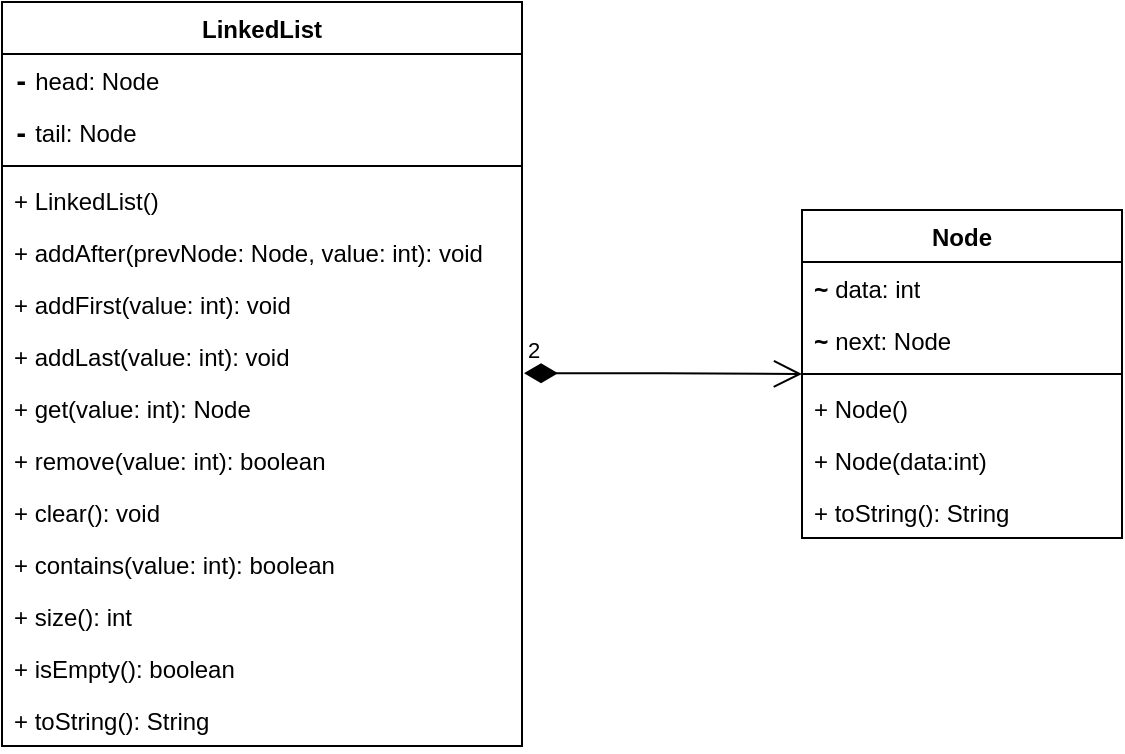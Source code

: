 <mxfile version="28.1.2">
  <diagram name="Página-1" id="E_qhZHE8IctSRt0NeF3y">
    <mxGraphModel dx="872" dy="537" grid="1" gridSize="10" guides="1" tooltips="1" connect="1" arrows="1" fold="1" page="1" pageScale="1" pageWidth="827" pageHeight="1169" math="0" shadow="0">
      <root>
        <mxCell id="0" />
        <mxCell id="1" parent="0" />
        <mxCell id="FhXRuiUXGHEqy5eePpeH-16" value="Node" style="swimlane;fontStyle=1;align=center;verticalAlign=top;childLayout=stackLayout;horizontal=1;startSize=26;horizontalStack=0;resizeParent=1;resizeParentMax=0;resizeLast=0;collapsible=1;marginBottom=0;whiteSpace=wrap;html=1;" parent="1" vertex="1">
          <mxGeometry x="530" y="464" width="160" height="164" as="geometry">
            <mxRectangle x="520" y="380" width="70" height="30" as="alternateBounds" />
          </mxGeometry>
        </mxCell>
        <mxCell id="FhXRuiUXGHEqy5eePpeH-17" value="&lt;b&gt;&lt;code&gt;~&lt;/code&gt;&lt;/b&gt;&amp;nbsp;data: int" style="text;strokeColor=none;fillColor=none;align=left;verticalAlign=top;spacingLeft=4;spacingRight=4;overflow=hidden;rotatable=0;points=[[0,0.5],[1,0.5]];portConstraint=eastwest;whiteSpace=wrap;html=1;" parent="FhXRuiUXGHEqy5eePpeH-16" vertex="1">
          <mxGeometry y="26" width="160" height="26" as="geometry" />
        </mxCell>
        <mxCell id="FhXRuiUXGHEqy5eePpeH-18" value="&lt;b&gt;&lt;code&gt;~&lt;/code&gt;&lt;/b&gt;&amp;nbsp;next: Node" style="text;strokeColor=none;fillColor=none;align=left;verticalAlign=top;spacingLeft=4;spacingRight=4;overflow=hidden;rotatable=0;points=[[0,0.5],[1,0.5]];portConstraint=eastwest;whiteSpace=wrap;html=1;" parent="FhXRuiUXGHEqy5eePpeH-16" vertex="1">
          <mxGeometry y="52" width="160" height="26" as="geometry" />
        </mxCell>
        <mxCell id="FhXRuiUXGHEqy5eePpeH-19" value="" style="line;strokeWidth=1;fillColor=none;align=left;verticalAlign=middle;spacingTop=-1;spacingLeft=3;spacingRight=3;rotatable=0;labelPosition=right;points=[];portConstraint=eastwest;strokeColor=inherit;" parent="FhXRuiUXGHEqy5eePpeH-16" vertex="1">
          <mxGeometry y="78" width="160" height="8" as="geometry" />
        </mxCell>
        <mxCell id="FhXRuiUXGHEqy5eePpeH-20" value="+ Node()" style="text;strokeColor=none;fillColor=none;align=left;verticalAlign=top;spacingLeft=4;spacingRight=4;overflow=hidden;rotatable=0;points=[[0,0.5],[1,0.5]];portConstraint=eastwest;whiteSpace=wrap;html=1;" parent="FhXRuiUXGHEqy5eePpeH-16" vertex="1">
          <mxGeometry y="86" width="160" height="26" as="geometry" />
        </mxCell>
        <mxCell id="FhXRuiUXGHEqy5eePpeH-21" value="+ Node(data:int)" style="text;strokeColor=none;fillColor=none;align=left;verticalAlign=top;spacingLeft=4;spacingRight=4;overflow=hidden;rotatable=0;points=[[0,0.5],[1,0.5]];portConstraint=eastwest;whiteSpace=wrap;html=1;" parent="FhXRuiUXGHEqy5eePpeH-16" vertex="1">
          <mxGeometry y="112" width="160" height="26" as="geometry" />
        </mxCell>
        <mxCell id="FhXRuiUXGHEqy5eePpeH-22" value="+ toString(): String" style="text;strokeColor=none;fillColor=none;align=left;verticalAlign=top;spacingLeft=4;spacingRight=4;overflow=hidden;rotatable=0;points=[[0,0.5],[1,0.5]];portConstraint=eastwest;whiteSpace=wrap;html=1;" parent="FhXRuiUXGHEqy5eePpeH-16" vertex="1">
          <mxGeometry y="138" width="160" height="26" as="geometry" />
        </mxCell>
        <mxCell id="FhXRuiUXGHEqy5eePpeH-23" value="2" style="endArrow=open;html=1;endSize=12;startArrow=diamondThin;startSize=14;startFill=1;edgeStyle=orthogonalEdgeStyle;align=left;verticalAlign=bottom;rounded=0;entryX=0;entryY=0.5;entryDx=0;entryDy=0;exitX=1.004;exitY=0.83;exitDx=0;exitDy=0;exitPerimeter=0;" parent="1" source="GqrUFMakP-BZDZs2q1VO-8" target="FhXRuiUXGHEqy5eePpeH-16" edge="1">
          <mxGeometry x="-1" y="3" relative="1" as="geometry">
            <mxPoint x="400" y="546" as="sourcePoint" />
            <mxPoint x="420" y="460" as="targetPoint" />
          </mxGeometry>
        </mxCell>
        <mxCell id="GqrUFMakP-BZDZs2q1VO-1" value="LinkedList" style="swimlane;fontStyle=1;align=center;verticalAlign=top;childLayout=stackLayout;horizontal=1;startSize=26;horizontalStack=0;resizeParent=1;resizeParentMax=0;resizeLast=0;collapsible=1;marginBottom=0;whiteSpace=wrap;html=1;" vertex="1" parent="1">
          <mxGeometry x="130" y="360" width="260" height="372" as="geometry" />
        </mxCell>
        <mxCell id="GqrUFMakP-BZDZs2q1VO-2" value="&lt;font face=&quot;monospace&quot;&gt;&lt;b&gt;-&lt;/b&gt;&lt;/font&gt; head: Node" style="text;strokeColor=none;fillColor=none;align=left;verticalAlign=top;spacingLeft=4;spacingRight=4;overflow=hidden;rotatable=0;points=[[0,0.5],[1,0.5]];portConstraint=eastwest;whiteSpace=wrap;html=1;" vertex="1" parent="GqrUFMakP-BZDZs2q1VO-1">
          <mxGeometry y="26" width="260" height="26" as="geometry" />
        </mxCell>
        <mxCell id="GqrUFMakP-BZDZs2q1VO-3" value="&lt;font face=&quot;monospace&quot;&gt;&lt;b&gt;-&lt;/b&gt;&lt;/font&gt; tail: Node" style="text;strokeColor=none;fillColor=none;align=left;verticalAlign=top;spacingLeft=4;spacingRight=4;overflow=hidden;rotatable=0;points=[[0,0.5],[1,0.5]];portConstraint=eastwest;whiteSpace=wrap;html=1;" vertex="1" parent="GqrUFMakP-BZDZs2q1VO-1">
          <mxGeometry y="52" width="260" height="26" as="geometry" />
        </mxCell>
        <mxCell id="GqrUFMakP-BZDZs2q1VO-4" value="" style="line;strokeWidth=1;fillColor=none;align=left;verticalAlign=middle;spacingTop=-1;spacingLeft=3;spacingRight=3;rotatable=0;labelPosition=right;points=[];portConstraint=eastwest;strokeColor=inherit;" vertex="1" parent="GqrUFMakP-BZDZs2q1VO-1">
          <mxGeometry y="78" width="260" height="8" as="geometry" />
        </mxCell>
        <mxCell id="GqrUFMakP-BZDZs2q1VO-5" value="+ &lt;span style=&quot;background-color: transparent; color: light-dark(rgb(0, 0, 0), rgb(255, 255, 255));&quot;&gt;LinkedList()&lt;/span&gt;" style="text;strokeColor=none;fillColor=none;align=left;verticalAlign=top;spacingLeft=4;spacingRight=4;overflow=hidden;rotatable=0;points=[[0,0.5],[1,0.5]];portConstraint=eastwest;whiteSpace=wrap;html=1;" vertex="1" parent="GqrUFMakP-BZDZs2q1VO-1">
          <mxGeometry y="86" width="260" height="26" as="geometry" />
        </mxCell>
        <mxCell id="GqrUFMakP-BZDZs2q1VO-6" value="+ addAfter(prevNode: Node, value: int): void" style="text;strokeColor=none;fillColor=none;align=left;verticalAlign=top;spacingLeft=4;spacingRight=4;overflow=hidden;rotatable=0;points=[[0,0.5],[1,0.5]];portConstraint=eastwest;whiteSpace=wrap;html=1;" vertex="1" parent="GqrUFMakP-BZDZs2q1VO-1">
          <mxGeometry y="112" width="260" height="26" as="geometry" />
        </mxCell>
        <mxCell id="GqrUFMakP-BZDZs2q1VO-7" value="+ addFirst(value: int): void" style="text;strokeColor=none;fillColor=none;align=left;verticalAlign=top;spacingLeft=4;spacingRight=4;overflow=hidden;rotatable=0;points=[[0,0.5],[1,0.5]];portConstraint=eastwest;whiteSpace=wrap;html=1;" vertex="1" parent="GqrUFMakP-BZDZs2q1VO-1">
          <mxGeometry y="138" width="260" height="26" as="geometry" />
        </mxCell>
        <mxCell id="GqrUFMakP-BZDZs2q1VO-8" value="+ addLast(value: int): void" style="text;strokeColor=none;fillColor=none;align=left;verticalAlign=top;spacingLeft=4;spacingRight=4;overflow=hidden;rotatable=0;points=[[0,0.5],[1,0.5]];portConstraint=eastwest;whiteSpace=wrap;html=1;" vertex="1" parent="GqrUFMakP-BZDZs2q1VO-1">
          <mxGeometry y="164" width="260" height="26" as="geometry" />
        </mxCell>
        <mxCell id="GqrUFMakP-BZDZs2q1VO-9" value="+ get(value: int): Node" style="text;strokeColor=none;fillColor=none;align=left;verticalAlign=top;spacingLeft=4;spacingRight=4;overflow=hidden;rotatable=0;points=[[0,0.5],[1,0.5]];portConstraint=eastwest;whiteSpace=wrap;html=1;" vertex="1" parent="GqrUFMakP-BZDZs2q1VO-1">
          <mxGeometry y="190" width="260" height="26" as="geometry" />
        </mxCell>
        <mxCell id="GqrUFMakP-BZDZs2q1VO-10" value="+ remove(value: int): boolean" style="text;strokeColor=none;fillColor=none;align=left;verticalAlign=top;spacingLeft=4;spacingRight=4;overflow=hidden;rotatable=0;points=[[0,0.5],[1,0.5]];portConstraint=eastwest;whiteSpace=wrap;html=1;" vertex="1" parent="GqrUFMakP-BZDZs2q1VO-1">
          <mxGeometry y="216" width="260" height="26" as="geometry" />
        </mxCell>
        <mxCell id="GqrUFMakP-BZDZs2q1VO-11" value="+ clear(): void" style="text;strokeColor=none;fillColor=none;align=left;verticalAlign=top;spacingLeft=4;spacingRight=4;overflow=hidden;rotatable=0;points=[[0,0.5],[1,0.5]];portConstraint=eastwest;whiteSpace=wrap;html=1;" vertex="1" parent="GqrUFMakP-BZDZs2q1VO-1">
          <mxGeometry y="242" width="260" height="26" as="geometry" />
        </mxCell>
        <mxCell id="GqrUFMakP-BZDZs2q1VO-12" value="+ contains(value: int): boolean" style="text;strokeColor=none;fillColor=none;align=left;verticalAlign=top;spacingLeft=4;spacingRight=4;overflow=hidden;rotatable=0;points=[[0,0.5],[1,0.5]];portConstraint=eastwest;whiteSpace=wrap;html=1;" vertex="1" parent="GqrUFMakP-BZDZs2q1VO-1">
          <mxGeometry y="268" width="260" height="26" as="geometry" />
        </mxCell>
        <mxCell id="GqrUFMakP-BZDZs2q1VO-13" value="+ size(): int" style="text;strokeColor=none;fillColor=none;align=left;verticalAlign=top;spacingLeft=4;spacingRight=4;overflow=hidden;rotatable=0;points=[[0,0.5],[1,0.5]];portConstraint=eastwest;whiteSpace=wrap;html=1;" vertex="1" parent="GqrUFMakP-BZDZs2q1VO-1">
          <mxGeometry y="294" width="260" height="26" as="geometry" />
        </mxCell>
        <mxCell id="GqrUFMakP-BZDZs2q1VO-14" value="+ isEmpty(): boolean" style="text;strokeColor=none;fillColor=none;align=left;verticalAlign=top;spacingLeft=4;spacingRight=4;overflow=hidden;rotatable=0;points=[[0,0.5],[1,0.5]];portConstraint=eastwest;whiteSpace=wrap;html=1;" vertex="1" parent="GqrUFMakP-BZDZs2q1VO-1">
          <mxGeometry y="320" width="260" height="26" as="geometry" />
        </mxCell>
        <mxCell id="GqrUFMakP-BZDZs2q1VO-15" value="+ toString(): String" style="text;strokeColor=none;fillColor=none;align=left;verticalAlign=top;spacingLeft=4;spacingRight=4;overflow=hidden;rotatable=0;points=[[0,0.5],[1,0.5]];portConstraint=eastwest;whiteSpace=wrap;html=1;" vertex="1" parent="GqrUFMakP-BZDZs2q1VO-1">
          <mxGeometry y="346" width="260" height="26" as="geometry" />
        </mxCell>
      </root>
    </mxGraphModel>
  </diagram>
</mxfile>
